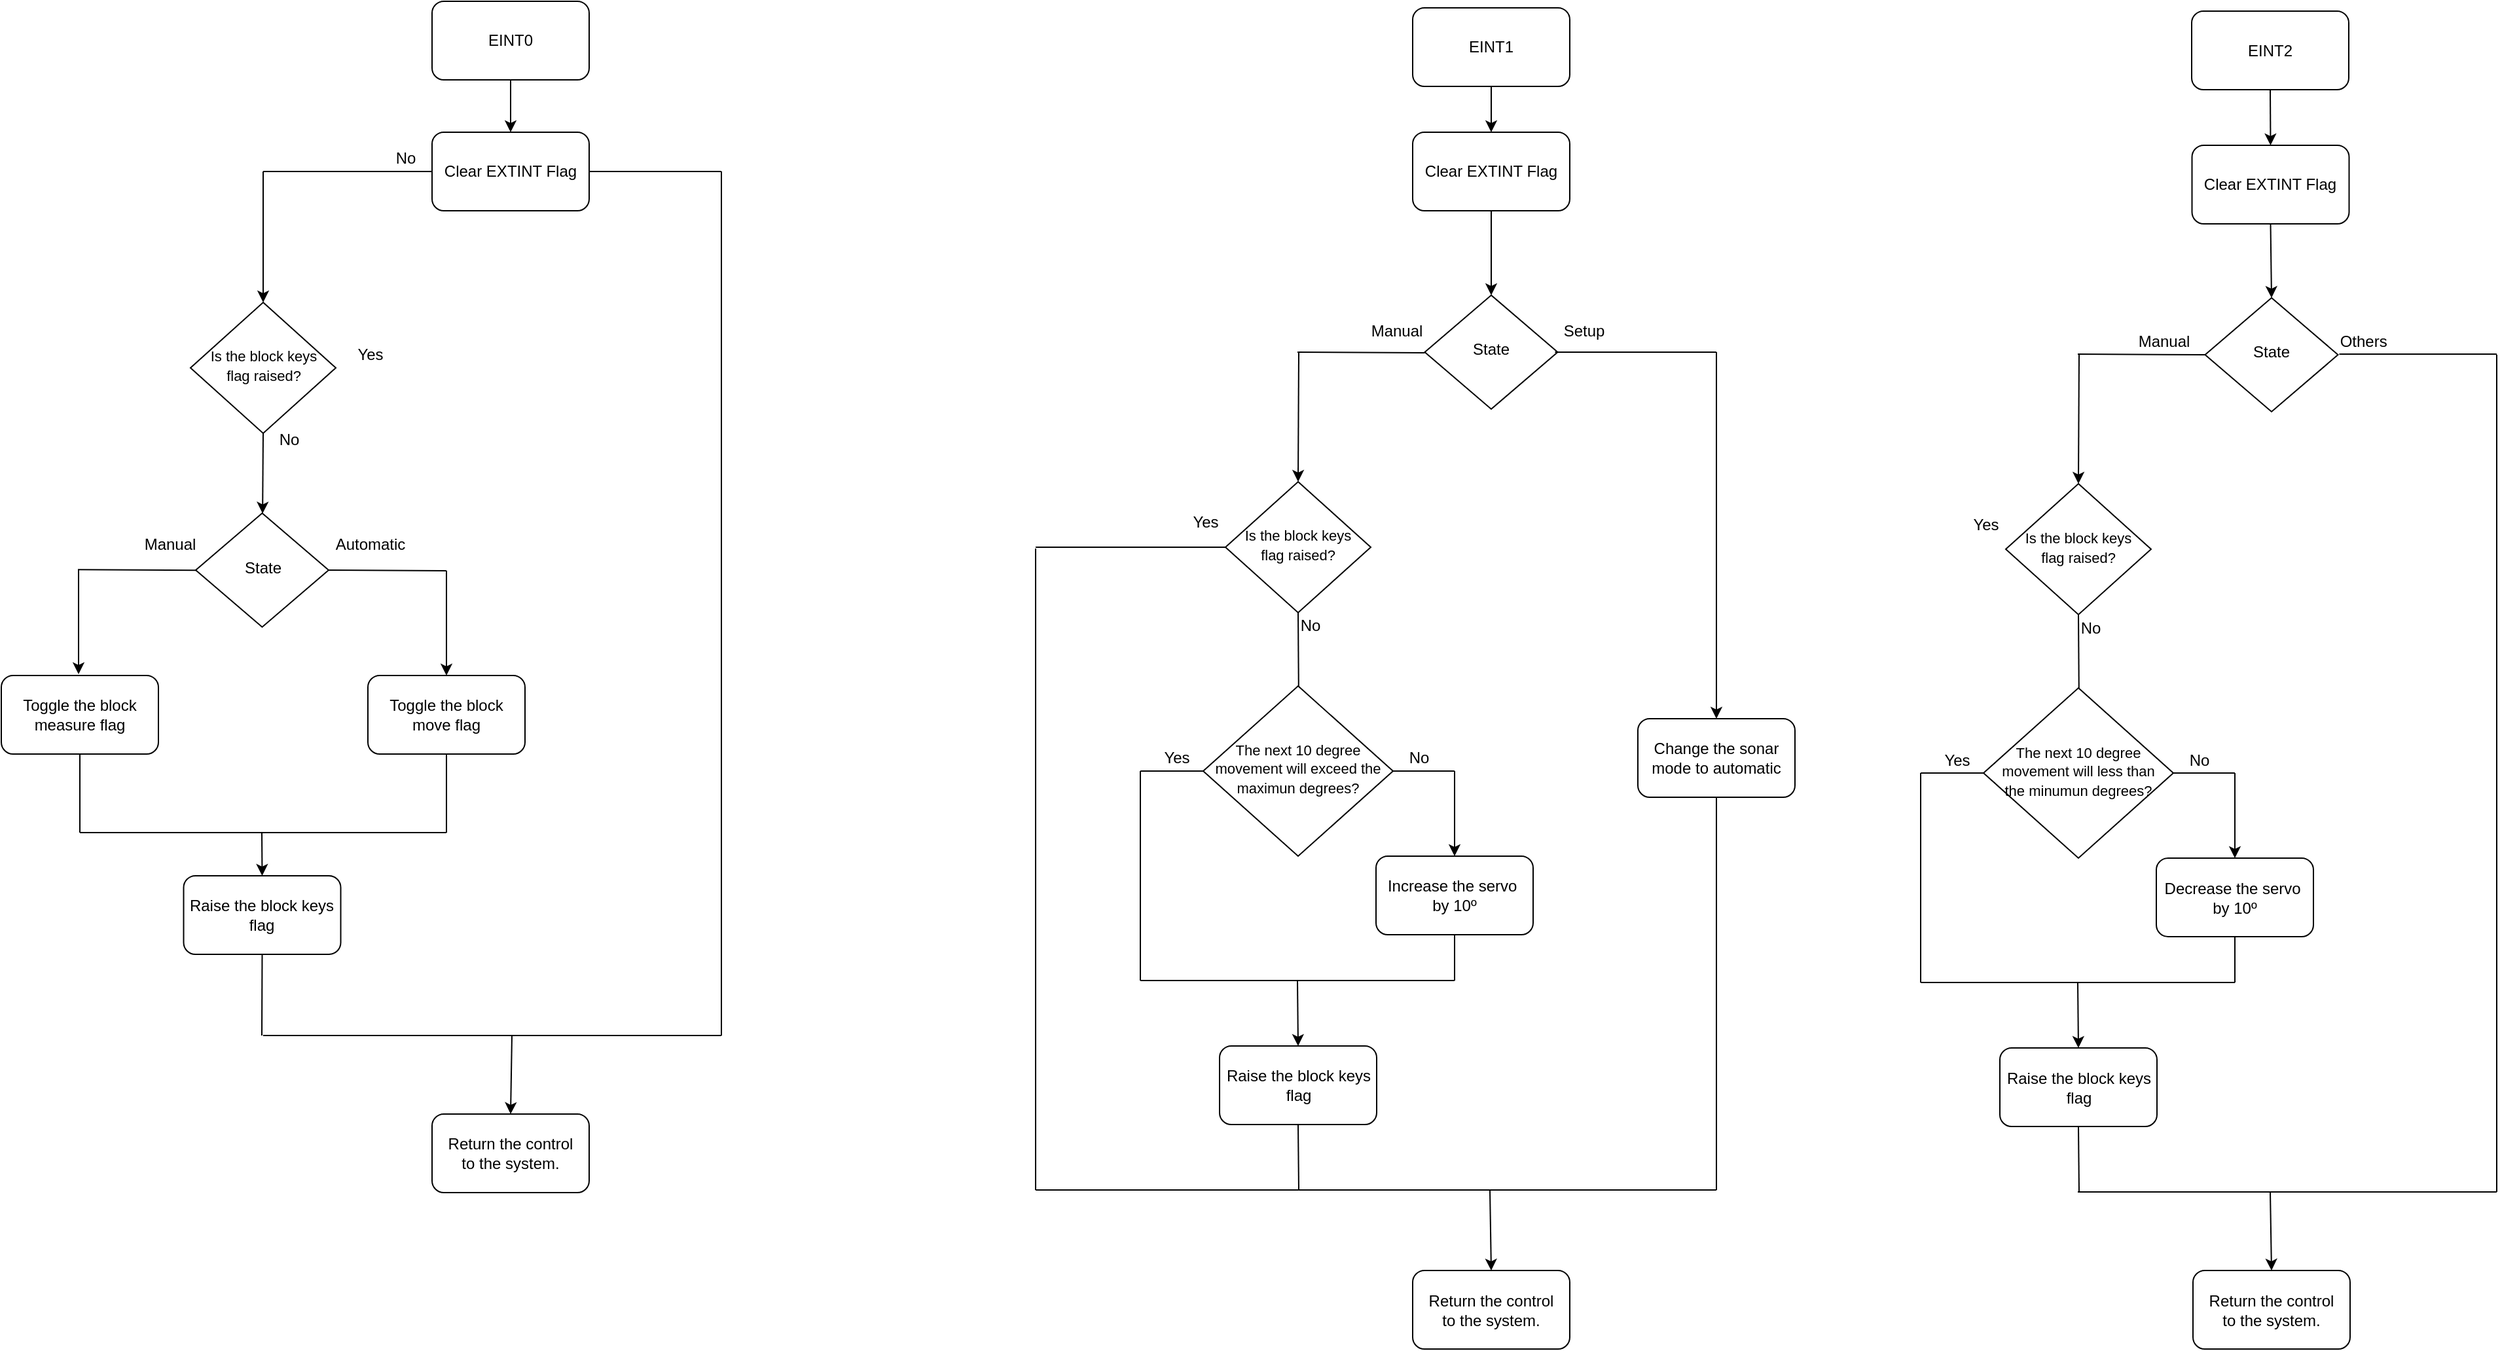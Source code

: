 <mxfile version="14.2.4" type="device"><diagram id="C5RBs43oDa-KdzZeNtuy" name="Page-1"><mxGraphModel dx="2031" dy="1034" grid="1" gridSize="10" guides="1" tooltips="1" connect="1" arrows="1" fold="1" page="1" pageScale="1" pageWidth="827" pageHeight="1169" math="0" shadow="0"><root><mxCell id="WIyWlLk6GJQsqaUBKTNV-0"/><mxCell id="WIyWlLk6GJQsqaUBKTNV-1" parent="WIyWlLk6GJQsqaUBKTNV-0"/><mxCell id="9ynpRzFJxYiB0ZlHYulm-0" value="EINT0" style="rounded=1;whiteSpace=wrap;html=1;" vertex="1" parent="WIyWlLk6GJQsqaUBKTNV-1"><mxGeometry x="459" y="50" width="120" height="60" as="geometry"/></mxCell><mxCell id="9ynpRzFJxYiB0ZlHYulm-1" value="Clear EXTINT Flag" style="rounded=1;whiteSpace=wrap;html=1;" vertex="1" parent="WIyWlLk6GJQsqaUBKTNV-1"><mxGeometry x="459" y="150" width="120" height="60" as="geometry"/></mxCell><mxCell id="9ynpRzFJxYiB0ZlHYulm-2" value="" style="endArrow=classic;html=1;exitX=0.5;exitY=1;exitDx=0;exitDy=0;entryX=0.5;entryY=0;entryDx=0;entryDy=0;" edge="1" parent="WIyWlLk6GJQsqaUBKTNV-1" source="9ynpRzFJxYiB0ZlHYulm-0" target="9ynpRzFJxYiB0ZlHYulm-1"><mxGeometry width="50" height="50" relative="1" as="geometry"><mxPoint x="503" y="-155" as="sourcePoint"/><mxPoint x="519" y="-114" as="targetPoint"/></mxGeometry></mxCell><mxCell id="9ynpRzFJxYiB0ZlHYulm-3" value="&lt;span style=&quot;font-size: 11px&quot;&gt;Is the block keys flag raised?&lt;/span&gt;" style="rhombus;whiteSpace=wrap;html=1;shadow=0;fontFamily=Helvetica;fontSize=12;align=center;strokeWidth=1;spacing=6;spacingTop=-4;" vertex="1" parent="WIyWlLk6GJQsqaUBKTNV-1"><mxGeometry x="274.5" y="280" width="111" height="100" as="geometry"/></mxCell><mxCell id="9ynpRzFJxYiB0ZlHYulm-4" value="" style="endArrow=classic;html=1;exitX=0.5;exitY=1;exitDx=0;exitDy=0;" edge="1" parent="WIyWlLk6GJQsqaUBKTNV-1" source="9ynpRzFJxYiB0ZlHYulm-3" target="9ynpRzFJxYiB0ZlHYulm-5"><mxGeometry width="50" height="50" relative="1" as="geometry"><mxPoint x="333" y="240" as="sourcePoint"/><mxPoint x="330" y="293" as="targetPoint"/></mxGeometry></mxCell><mxCell id="9ynpRzFJxYiB0ZlHYulm-5" value="State" style="rhombus;whiteSpace=wrap;html=1;shadow=0;fontFamily=Helvetica;fontSize=12;align=center;strokeWidth=1;spacing=6;spacingTop=-4;" vertex="1" parent="WIyWlLk6GJQsqaUBKTNV-1"><mxGeometry x="278.5" y="441" width="101.5" height="87" as="geometry"/></mxCell><mxCell id="9ynpRzFJxYiB0ZlHYulm-6" value="Automatic" style="text;html=1;strokeColor=none;fillColor=none;align=center;verticalAlign=middle;whiteSpace=wrap;rounded=0;" vertex="1" parent="WIyWlLk6GJQsqaUBKTNV-1"><mxGeometry x="391.5" y="455" width="40" height="20" as="geometry"/></mxCell><mxCell id="9ynpRzFJxYiB0ZlHYulm-7" value="" style="endArrow=classic;html=1;entryX=0.5;entryY=0;entryDx=0;entryDy=0;" edge="1" parent="WIyWlLk6GJQsqaUBKTNV-1" target="9ynpRzFJxYiB0ZlHYulm-3"><mxGeometry width="50" height="50" relative="1" as="geometry"><mxPoint x="330" y="210" as="sourcePoint"/><mxPoint x="610" y="10" as="targetPoint"/></mxGeometry></mxCell><mxCell id="9ynpRzFJxYiB0ZlHYulm-8" value="No" style="text;html=1;strokeColor=none;fillColor=none;align=center;verticalAlign=middle;whiteSpace=wrap;rounded=0;" vertex="1" parent="WIyWlLk6GJQsqaUBKTNV-1"><mxGeometry x="330" y="375" width="40" height="20" as="geometry"/></mxCell><mxCell id="9ynpRzFJxYiB0ZlHYulm-9" value="No" style="text;html=1;strokeColor=none;fillColor=none;align=center;verticalAlign=middle;whiteSpace=wrap;rounded=0;" vertex="1" parent="WIyWlLk6GJQsqaUBKTNV-1"><mxGeometry x="419" y="160" width="40" height="20" as="geometry"/></mxCell><mxCell id="9ynpRzFJxYiB0ZlHYulm-11" value="Return the control&lt;br&gt;to the system." style="rounded=1;whiteSpace=wrap;html=1;" vertex="1" parent="WIyWlLk6GJQsqaUBKTNV-1"><mxGeometry x="459" y="900" width="120" height="60" as="geometry"/></mxCell><mxCell id="9ynpRzFJxYiB0ZlHYulm-14" value="Manual" style="text;html=1;strokeColor=none;fillColor=none;align=center;verticalAlign=middle;whiteSpace=wrap;rounded=0;" vertex="1" parent="WIyWlLk6GJQsqaUBKTNV-1"><mxGeometry x="238.5" y="455" width="40" height="20" as="geometry"/></mxCell><mxCell id="9ynpRzFJxYiB0ZlHYulm-15" value="Yes" style="text;html=1;strokeColor=none;fillColor=none;align=center;verticalAlign=middle;whiteSpace=wrap;rounded=0;" vertex="1" parent="WIyWlLk6GJQsqaUBKTNV-1"><mxGeometry x="391.5" y="310" width="40" height="20" as="geometry"/></mxCell><mxCell id="9ynpRzFJxYiB0ZlHYulm-19" value="" style="endArrow=none;html=1;exitX=1;exitY=0.5;exitDx=0;exitDy=0;" edge="1" parent="WIyWlLk6GJQsqaUBKTNV-1" source="9ynpRzFJxYiB0ZlHYulm-5"><mxGeometry width="50" height="50" relative="1" as="geometry"><mxPoint x="480" y="605" as="sourcePoint"/><mxPoint x="470" y="485" as="targetPoint"/></mxGeometry></mxCell><mxCell id="9ynpRzFJxYiB0ZlHYulm-20" value="" style="endArrow=classic;html=1;" edge="1" parent="WIyWlLk6GJQsqaUBKTNV-1"><mxGeometry width="50" height="50" relative="1" as="geometry"><mxPoint x="470" y="485" as="sourcePoint"/><mxPoint x="470" y="565" as="targetPoint"/></mxGeometry></mxCell><mxCell id="9ynpRzFJxYiB0ZlHYulm-22" value="Toggle the block move flag" style="rounded=1;whiteSpace=wrap;html=1;" vertex="1" parent="WIyWlLk6GJQsqaUBKTNV-1"><mxGeometry x="410" y="565" width="120" height="60" as="geometry"/></mxCell><mxCell id="9ynpRzFJxYiB0ZlHYulm-24" value="" style="endArrow=none;html=1;exitX=1;exitY=0.5;exitDx=0;exitDy=0;" edge="1" parent="WIyWlLk6GJQsqaUBKTNV-1"><mxGeometry width="50" height="50" relative="1" as="geometry"><mxPoint x="188.5" y="484.08" as="sourcePoint"/><mxPoint x="278.5" y="484.58" as="targetPoint"/></mxGeometry></mxCell><mxCell id="9ynpRzFJxYiB0ZlHYulm-25" value="" style="endArrow=classic;html=1;" edge="1" parent="WIyWlLk6GJQsqaUBKTNV-1"><mxGeometry width="50" height="50" relative="1" as="geometry"><mxPoint x="189" y="484" as="sourcePoint"/><mxPoint x="189" y="564" as="targetPoint"/></mxGeometry></mxCell><mxCell id="9ynpRzFJxYiB0ZlHYulm-26" value="Toggle the block measure flag" style="rounded=1;whiteSpace=wrap;html=1;" vertex="1" parent="WIyWlLk6GJQsqaUBKTNV-1"><mxGeometry x="130" y="565" width="120" height="60" as="geometry"/></mxCell><mxCell id="9ynpRzFJxYiB0ZlHYulm-28" value="Raise the block keys flag" style="rounded=1;whiteSpace=wrap;html=1;" vertex="1" parent="WIyWlLk6GJQsqaUBKTNV-1"><mxGeometry x="269.25" y="718" width="120" height="60" as="geometry"/></mxCell><mxCell id="9ynpRzFJxYiB0ZlHYulm-29" value="" style="endArrow=none;html=1;entryX=0.5;entryY=1;entryDx=0;entryDy=0;" edge="1" parent="WIyWlLk6GJQsqaUBKTNV-1" target="9ynpRzFJxYiB0ZlHYulm-26"><mxGeometry width="50" height="50" relative="1" as="geometry"><mxPoint x="190" y="685" as="sourcePoint"/><mxPoint x="170" y="675" as="targetPoint"/></mxGeometry></mxCell><mxCell id="9ynpRzFJxYiB0ZlHYulm-30" value="" style="endArrow=none;html=1;entryX=0.5;entryY=1;entryDx=0;entryDy=0;" edge="1" parent="WIyWlLk6GJQsqaUBKTNV-1" target="9ynpRzFJxYiB0ZlHYulm-22"><mxGeometry width="50" height="50" relative="1" as="geometry"><mxPoint x="470" y="685" as="sourcePoint"/><mxPoint x="490" y="665" as="targetPoint"/></mxGeometry></mxCell><mxCell id="9ynpRzFJxYiB0ZlHYulm-31" value="" style="endArrow=none;html=1;" edge="1" parent="WIyWlLk6GJQsqaUBKTNV-1"><mxGeometry width="50" height="50" relative="1" as="geometry"><mxPoint x="190" y="685" as="sourcePoint"/><mxPoint x="470" y="685" as="targetPoint"/></mxGeometry></mxCell><mxCell id="9ynpRzFJxYiB0ZlHYulm-32" value="" style="endArrow=classic;html=1;entryX=0.5;entryY=0;entryDx=0;entryDy=0;" edge="1" parent="WIyWlLk6GJQsqaUBKTNV-1" target="9ynpRzFJxYiB0ZlHYulm-28"><mxGeometry width="50" height="50" relative="1" as="geometry"><mxPoint x="329" y="685" as="sourcePoint"/><mxPoint x="600" y="695" as="targetPoint"/></mxGeometry></mxCell><mxCell id="9ynpRzFJxYiB0ZlHYulm-33" value="" style="endArrow=none;html=1;entryX=0;entryY=0.5;entryDx=0;entryDy=0;" edge="1" parent="WIyWlLk6GJQsqaUBKTNV-1" target="9ynpRzFJxYiB0ZlHYulm-1"><mxGeometry width="50" height="50" relative="1" as="geometry"><mxPoint x="330" y="180" as="sourcePoint"/><mxPoint x="290" y="150" as="targetPoint"/></mxGeometry></mxCell><mxCell id="9ynpRzFJxYiB0ZlHYulm-34" value="" style="endArrow=none;html=1;" edge="1" parent="WIyWlLk6GJQsqaUBKTNV-1"><mxGeometry width="50" height="50" relative="1" as="geometry"><mxPoint x="330" y="210" as="sourcePoint"/><mxPoint x="330" y="180" as="targetPoint"/></mxGeometry></mxCell><mxCell id="9ynpRzFJxYiB0ZlHYulm-35" value="" style="endArrow=none;html=1;entryX=0.5;entryY=1;entryDx=0;entryDy=0;" edge="1" parent="WIyWlLk6GJQsqaUBKTNV-1" target="9ynpRzFJxYiB0ZlHYulm-28"><mxGeometry width="50" height="50" relative="1" as="geometry"><mxPoint x="329" y="840" as="sourcePoint"/><mxPoint x="420" y="820" as="targetPoint"/></mxGeometry></mxCell><mxCell id="9ynpRzFJxYiB0ZlHYulm-36" value="" style="endArrow=none;html=1;exitX=1;exitY=0.5;exitDx=0;exitDy=0;" edge="1" parent="WIyWlLk6GJQsqaUBKTNV-1" source="9ynpRzFJxYiB0ZlHYulm-1"><mxGeometry width="50" height="50" relative="1" as="geometry"><mxPoint x="620" y="280" as="sourcePoint"/><mxPoint x="680" y="180" as="targetPoint"/></mxGeometry></mxCell><mxCell id="9ynpRzFJxYiB0ZlHYulm-37" value="" style="endArrow=none;html=1;" edge="1" parent="WIyWlLk6GJQsqaUBKTNV-1"><mxGeometry width="50" height="50" relative="1" as="geometry"><mxPoint x="680" y="840" as="sourcePoint"/><mxPoint x="680" y="180" as="targetPoint"/></mxGeometry></mxCell><mxCell id="9ynpRzFJxYiB0ZlHYulm-38" value="" style="endArrow=none;html=1;" edge="1" parent="WIyWlLk6GJQsqaUBKTNV-1"><mxGeometry width="50" height="50" relative="1" as="geometry"><mxPoint x="330" y="840" as="sourcePoint"/><mxPoint x="680" y="840" as="targetPoint"/></mxGeometry></mxCell><mxCell id="9ynpRzFJxYiB0ZlHYulm-39" value="" style="endArrow=classic;html=1;entryX=0.5;entryY=0;entryDx=0;entryDy=0;" edge="1" parent="WIyWlLk6GJQsqaUBKTNV-1" target="9ynpRzFJxYiB0ZlHYulm-11"><mxGeometry width="50" height="50" relative="1" as="geometry"><mxPoint x="520" y="840" as="sourcePoint"/><mxPoint x="420" y="860" as="targetPoint"/></mxGeometry></mxCell><mxCell id="9ynpRzFJxYiB0ZlHYulm-40" value="EINT1" style="rounded=1;whiteSpace=wrap;html=1;" vertex="1" parent="WIyWlLk6GJQsqaUBKTNV-1"><mxGeometry x="1208" y="55" width="120" height="60" as="geometry"/></mxCell><mxCell id="9ynpRzFJxYiB0ZlHYulm-43" value="&lt;span style=&quot;font-size: 11px&quot;&gt;Is the block keys flag raised?&lt;/span&gt;" style="rhombus;whiteSpace=wrap;html=1;shadow=0;fontFamily=Helvetica;fontSize=12;align=center;strokeWidth=1;spacing=6;spacingTop=-4;" vertex="1" parent="WIyWlLk6GJQsqaUBKTNV-1"><mxGeometry x="1065" y="417" width="111" height="100" as="geometry"/></mxCell><mxCell id="9ynpRzFJxYiB0ZlHYulm-44" value="" style="endArrow=classic;html=1;exitX=0.5;exitY=1;exitDx=0;exitDy=0;" edge="1" parent="WIyWlLk6GJQsqaUBKTNV-1" source="9ynpRzFJxYiB0ZlHYulm-43"><mxGeometry width="50" height="50" relative="1" as="geometry"><mxPoint x="1080" y="358" as="sourcePoint"/><mxPoint x="1121" y="588" as="targetPoint"/></mxGeometry></mxCell><mxCell id="9ynpRzFJxYiB0ZlHYulm-46" value="Setup" style="text;html=1;strokeColor=none;fillColor=none;align=center;verticalAlign=middle;whiteSpace=wrap;rounded=0;" vertex="1" parent="WIyWlLk6GJQsqaUBKTNV-1"><mxGeometry x="1318.75" y="292" width="40" height="20" as="geometry"/></mxCell><mxCell id="9ynpRzFJxYiB0ZlHYulm-47" value="" style="endArrow=classic;html=1;entryX=0.5;entryY=0;entryDx=0;entryDy=0;" edge="1" parent="WIyWlLk6GJQsqaUBKTNV-1" target="9ynpRzFJxYiB0ZlHYulm-43"><mxGeometry width="50" height="50" relative="1" as="geometry"><mxPoint x="1121" y="318" as="sourcePoint"/><mxPoint x="1400.5" y="145" as="targetPoint"/></mxGeometry></mxCell><mxCell id="9ynpRzFJxYiB0ZlHYulm-48" value="No" style="text;html=1;strokeColor=none;fillColor=none;align=center;verticalAlign=middle;whiteSpace=wrap;rounded=0;" vertex="1" parent="WIyWlLk6GJQsqaUBKTNV-1"><mxGeometry x="1110" y="517" width="40" height="20" as="geometry"/></mxCell><mxCell id="9ynpRzFJxYiB0ZlHYulm-50" value="Return the control&lt;br&gt;to the system." style="rounded=1;whiteSpace=wrap;html=1;" vertex="1" parent="WIyWlLk6GJQsqaUBKTNV-1"><mxGeometry x="1208" y="1019.5" width="120" height="60" as="geometry"/></mxCell><mxCell id="9ynpRzFJxYiB0ZlHYulm-51" value="Manual" style="text;html=1;strokeColor=none;fillColor=none;align=center;verticalAlign=middle;whiteSpace=wrap;rounded=0;" vertex="1" parent="WIyWlLk6GJQsqaUBKTNV-1"><mxGeometry x="1176" y="292" width="40" height="20" as="geometry"/></mxCell><mxCell id="9ynpRzFJxYiB0ZlHYulm-52" value="Yes" style="text;html=1;strokeColor=none;fillColor=none;align=center;verticalAlign=middle;whiteSpace=wrap;rounded=0;" vertex="1" parent="WIyWlLk6GJQsqaUBKTNV-1"><mxGeometry x="1030" y="438" width="40" height="20" as="geometry"/></mxCell><mxCell id="9ynpRzFJxYiB0ZlHYulm-59" value="Raise the block keys flag" style="rounded=1;whiteSpace=wrap;html=1;" vertex="1" parent="WIyWlLk6GJQsqaUBKTNV-1"><mxGeometry x="1060.5" y="848" width="120" height="60" as="geometry"/></mxCell><mxCell id="9ynpRzFJxYiB0ZlHYulm-66" value="" style="endArrow=none;html=1;entryX=0.5;entryY=1;entryDx=0;entryDy=0;" edge="1" parent="WIyWlLk6GJQsqaUBKTNV-1" target="9ynpRzFJxYiB0ZlHYulm-59"><mxGeometry width="50" height="50" relative="1" as="geometry"><mxPoint x="1121" y="958" as="sourcePoint"/><mxPoint x="1167" y="938" as="targetPoint"/></mxGeometry></mxCell><mxCell id="9ynpRzFJxYiB0ZlHYulm-69" value="" style="endArrow=none;html=1;" edge="1" parent="WIyWlLk6GJQsqaUBKTNV-1"><mxGeometry width="50" height="50" relative="1" as="geometry"><mxPoint x="1120" y="958" as="sourcePoint"/><mxPoint x="1440" y="958" as="targetPoint"/></mxGeometry></mxCell><mxCell id="9ynpRzFJxYiB0ZlHYulm-70" value="" style="endArrow=classic;html=1;entryX=0.5;entryY=0;entryDx=0;entryDy=0;" edge="1" parent="WIyWlLk6GJQsqaUBKTNV-1" target="9ynpRzFJxYiB0ZlHYulm-50"><mxGeometry width="50" height="50" relative="1" as="geometry"><mxPoint x="1267" y="958" as="sourcePoint"/><mxPoint x="1167" y="978" as="targetPoint"/></mxGeometry></mxCell><mxCell id="9ynpRzFJxYiB0ZlHYulm-71" value="State" style="rhombus;whiteSpace=wrap;html=1;shadow=0;fontFamily=Helvetica;fontSize=12;align=center;strokeWidth=1;spacing=6;spacingTop=-4;" vertex="1" parent="WIyWlLk6GJQsqaUBKTNV-1"><mxGeometry x="1217.25" y="274.5" width="101.5" height="87" as="geometry"/></mxCell><mxCell id="9ynpRzFJxYiB0ZlHYulm-73" value="" style="endArrow=none;html=1;entryX=0;entryY=0.5;entryDx=0;entryDy=0;" edge="1" parent="WIyWlLk6GJQsqaUBKTNV-1"><mxGeometry width="50" height="50" relative="1" as="geometry"><mxPoint x="1120" y="318" as="sourcePoint"/><mxPoint x="1217.25" y="318.5" as="targetPoint"/></mxGeometry></mxCell><mxCell id="9ynpRzFJxYiB0ZlHYulm-75" value="" style="endArrow=none;html=1;entryX=0;entryY=0.5;entryDx=0;entryDy=0;" edge="1" parent="WIyWlLk6GJQsqaUBKTNV-1" target="9ynpRzFJxYiB0ZlHYulm-43"><mxGeometry width="50" height="50" relative="1" as="geometry"><mxPoint x="920" y="467" as="sourcePoint"/><mxPoint x="970" y="528" as="targetPoint"/></mxGeometry></mxCell><mxCell id="9ynpRzFJxYiB0ZlHYulm-78" value="&lt;span style=&quot;font-size: 11px&quot;&gt;The next 10 degree movement will exceed the maximun degrees?&lt;/span&gt;" style="rhombus;whiteSpace=wrap;html=1;shadow=0;fontFamily=Helvetica;fontSize=12;align=center;strokeWidth=1;spacing=6;spacingTop=-4;" vertex="1" parent="WIyWlLk6GJQsqaUBKTNV-1"><mxGeometry x="1048" y="573" width="145" height="130" as="geometry"/></mxCell><mxCell id="9ynpRzFJxYiB0ZlHYulm-80" value="" style="endArrow=none;html=1;entryX=0;entryY=0.5;entryDx=0;entryDy=0;" edge="1" parent="WIyWlLk6GJQsqaUBKTNV-1" target="9ynpRzFJxYiB0ZlHYulm-78"><mxGeometry width="50" height="50" relative="1" as="geometry"><mxPoint x="1000" y="638" as="sourcePoint"/><mxPoint x="1000" y="628" as="targetPoint"/></mxGeometry></mxCell><mxCell id="9ynpRzFJxYiB0ZlHYulm-82" value="" style="endArrow=none;html=1;" edge="1" parent="WIyWlLk6GJQsqaUBKTNV-1"><mxGeometry width="50" height="50" relative="1" as="geometry"><mxPoint x="1000" y="798" as="sourcePoint"/><mxPoint x="1000" y="638" as="targetPoint"/></mxGeometry></mxCell><mxCell id="9ynpRzFJxYiB0ZlHYulm-83" value="" style="endArrow=none;html=1;exitX=1;exitY=0.5;exitDx=0;exitDy=0;" edge="1" parent="WIyWlLk6GJQsqaUBKTNV-1" source="9ynpRzFJxYiB0ZlHYulm-78"><mxGeometry width="50" height="50" relative="1" as="geometry"><mxPoint x="1200" y="718" as="sourcePoint"/><mxPoint x="1240" y="638" as="targetPoint"/></mxGeometry></mxCell><mxCell id="9ynpRzFJxYiB0ZlHYulm-85" value="Increase the servo&amp;nbsp; by 10º" style="rounded=1;whiteSpace=wrap;html=1;" vertex="1" parent="WIyWlLk6GJQsqaUBKTNV-1"><mxGeometry x="1180" y="703" width="120" height="60" as="geometry"/></mxCell><mxCell id="9ynpRzFJxYiB0ZlHYulm-86" value="" style="endArrow=classic;html=1;entryX=0.5;entryY=0;entryDx=0;entryDy=0;" edge="1" parent="WIyWlLk6GJQsqaUBKTNV-1" target="9ynpRzFJxYiB0ZlHYulm-85"><mxGeometry width="50" height="50" relative="1" as="geometry"><mxPoint x="1240" y="638" as="sourcePoint"/><mxPoint x="1390" y="638" as="targetPoint"/></mxGeometry></mxCell><mxCell id="9ynpRzFJxYiB0ZlHYulm-87" value="" style="endArrow=none;html=1;" edge="1" parent="WIyWlLk6GJQsqaUBKTNV-1"><mxGeometry width="50" height="50" relative="1" as="geometry"><mxPoint x="1000" y="798" as="sourcePoint"/><mxPoint x="1240" y="798" as="targetPoint"/></mxGeometry></mxCell><mxCell id="9ynpRzFJxYiB0ZlHYulm-89" value="" style="endArrow=none;html=1;entryX=0.5;entryY=1;entryDx=0;entryDy=0;" edge="1" parent="WIyWlLk6GJQsqaUBKTNV-1" target="9ynpRzFJxYiB0ZlHYulm-85"><mxGeometry width="50" height="50" relative="1" as="geometry"><mxPoint x="1240" y="798" as="sourcePoint"/><mxPoint x="1300" y="808" as="targetPoint"/></mxGeometry></mxCell><mxCell id="9ynpRzFJxYiB0ZlHYulm-90" value="" style="endArrow=classic;html=1;entryX=0.5;entryY=0;entryDx=0;entryDy=0;" edge="1" parent="WIyWlLk6GJQsqaUBKTNV-1" target="9ynpRzFJxYiB0ZlHYulm-59"><mxGeometry width="50" height="50" relative="1" as="geometry"><mxPoint x="1120" y="798" as="sourcePoint"/><mxPoint x="1310" y="798" as="targetPoint"/></mxGeometry></mxCell><mxCell id="9ynpRzFJxYiB0ZlHYulm-91" value="" style="endArrow=none;html=1;" edge="1" parent="WIyWlLk6GJQsqaUBKTNV-1"><mxGeometry width="50" height="50" relative="1" as="geometry"><mxPoint x="920" y="958" as="sourcePoint"/><mxPoint x="920" y="468" as="targetPoint"/></mxGeometry></mxCell><mxCell id="9ynpRzFJxYiB0ZlHYulm-92" value="" style="endArrow=none;html=1;" edge="1" parent="WIyWlLk6GJQsqaUBKTNV-1"><mxGeometry width="50" height="50" relative="1" as="geometry"><mxPoint x="920" y="958" as="sourcePoint"/><mxPoint x="1120" y="958" as="targetPoint"/></mxGeometry></mxCell><mxCell id="9ynpRzFJxYiB0ZlHYulm-93" value="No" style="text;html=1;strokeColor=none;fillColor=none;align=center;verticalAlign=middle;whiteSpace=wrap;rounded=0;" vertex="1" parent="WIyWlLk6GJQsqaUBKTNV-1"><mxGeometry x="1193" y="618" width="40" height="20" as="geometry"/></mxCell><mxCell id="9ynpRzFJxYiB0ZlHYulm-94" value="Yes" style="text;html=1;strokeColor=none;fillColor=none;align=center;verticalAlign=middle;whiteSpace=wrap;rounded=0;" vertex="1" parent="WIyWlLk6GJQsqaUBKTNV-1"><mxGeometry x="1008" y="618" width="40" height="20" as="geometry"/></mxCell><mxCell id="9ynpRzFJxYiB0ZlHYulm-95" value="" style="endArrow=none;html=1;exitX=0;exitY=1;exitDx=0;exitDy=0;" edge="1" parent="WIyWlLk6GJQsqaUBKTNV-1"><mxGeometry width="50" height="50" relative="1" as="geometry"><mxPoint x="1316.75" y="318" as="sourcePoint"/><mxPoint x="1440" y="318" as="targetPoint"/></mxGeometry></mxCell><mxCell id="9ynpRzFJxYiB0ZlHYulm-96" value="Change the sonar mode to automatic" style="rounded=1;whiteSpace=wrap;html=1;" vertex="1" parent="WIyWlLk6GJQsqaUBKTNV-1"><mxGeometry x="1380" y="598" width="120" height="60" as="geometry"/></mxCell><mxCell id="9ynpRzFJxYiB0ZlHYulm-97" value="" style="endArrow=classic;html=1;entryX=0.5;entryY=0;entryDx=0;entryDy=0;" edge="1" parent="WIyWlLk6GJQsqaUBKTNV-1"><mxGeometry width="50" height="50" relative="1" as="geometry"><mxPoint x="1440" y="318" as="sourcePoint"/><mxPoint x="1440.0" y="598" as="targetPoint"/></mxGeometry></mxCell><mxCell id="9ynpRzFJxYiB0ZlHYulm-98" value="" style="endArrow=none;html=1;entryX=0.5;entryY=1;entryDx=0;entryDy=0;" edge="1" parent="WIyWlLk6GJQsqaUBKTNV-1"><mxGeometry width="50" height="50" relative="1" as="geometry"><mxPoint x="1440" y="958" as="sourcePoint"/><mxPoint x="1440.0" y="658" as="targetPoint"/></mxGeometry></mxCell><mxCell id="9ynpRzFJxYiB0ZlHYulm-99" value="EINT2" style="rounded=1;whiteSpace=wrap;html=1;" vertex="1" parent="WIyWlLk6GJQsqaUBKTNV-1"><mxGeometry x="1803" y="57.5" width="120" height="60" as="geometry"/></mxCell><mxCell id="9ynpRzFJxYiB0ZlHYulm-100" value="" style="endArrow=classic;html=1;exitX=0.5;exitY=1;exitDx=0;exitDy=0;entryX=0.5;entryY=0;entryDx=0;entryDy=0;" edge="1" parent="WIyWlLk6GJQsqaUBKTNV-1" source="9ynpRzFJxYiB0ZlHYulm-134" target="9ynpRzFJxYiB0ZlHYulm-113"><mxGeometry width="50" height="50" relative="1" as="geometry"><mxPoint x="1864" y="234.5" as="sourcePoint"/><mxPoint x="1898" y="274.5" as="targetPoint"/></mxGeometry></mxCell><mxCell id="9ynpRzFJxYiB0ZlHYulm-101" value="&lt;span style=&quot;font-size: 11px&quot;&gt;Is the block keys flag raised?&lt;/span&gt;" style="rhombus;whiteSpace=wrap;html=1;shadow=0;fontFamily=Helvetica;fontSize=12;align=center;strokeWidth=1;spacing=6;spacingTop=-4;" vertex="1" parent="WIyWlLk6GJQsqaUBKTNV-1"><mxGeometry x="1661" y="418.5" width="111" height="100" as="geometry"/></mxCell><mxCell id="9ynpRzFJxYiB0ZlHYulm-102" value="" style="endArrow=classic;html=1;exitX=0.5;exitY=1;exitDx=0;exitDy=0;" edge="1" parent="WIyWlLk6GJQsqaUBKTNV-1" source="9ynpRzFJxYiB0ZlHYulm-101"><mxGeometry width="50" height="50" relative="1" as="geometry"><mxPoint x="1676" y="359.5" as="sourcePoint"/><mxPoint x="1717" y="589.5" as="targetPoint"/></mxGeometry></mxCell><mxCell id="9ynpRzFJxYiB0ZlHYulm-103" value="Others&amp;nbsp;" style="text;html=1;strokeColor=none;fillColor=none;align=center;verticalAlign=middle;whiteSpace=wrap;rounded=0;" vertex="1" parent="WIyWlLk6GJQsqaUBKTNV-1"><mxGeometry x="1915.75" y="299.5" width="40" height="20" as="geometry"/></mxCell><mxCell id="9ynpRzFJxYiB0ZlHYulm-104" value="" style="endArrow=classic;html=1;entryX=0.5;entryY=0;entryDx=0;entryDy=0;" edge="1" parent="WIyWlLk6GJQsqaUBKTNV-1" target="9ynpRzFJxYiB0ZlHYulm-101"><mxGeometry width="50" height="50" relative="1" as="geometry"><mxPoint x="1717" y="319.5" as="sourcePoint"/><mxPoint x="1996.5" y="146.5" as="targetPoint"/></mxGeometry></mxCell><mxCell id="9ynpRzFJxYiB0ZlHYulm-105" value="No" style="text;html=1;strokeColor=none;fillColor=none;align=center;verticalAlign=middle;whiteSpace=wrap;rounded=0;" vertex="1" parent="WIyWlLk6GJQsqaUBKTNV-1"><mxGeometry x="1706" y="518.5" width="40" height="20" as="geometry"/></mxCell><mxCell id="9ynpRzFJxYiB0ZlHYulm-106" value="Return the control&lt;br&gt;to the system." style="rounded=1;whiteSpace=wrap;html=1;" vertex="1" parent="WIyWlLk6GJQsqaUBKTNV-1"><mxGeometry x="1804" y="1019.5" width="120" height="60" as="geometry"/></mxCell><mxCell id="9ynpRzFJxYiB0ZlHYulm-107" value="Manual" style="text;html=1;strokeColor=none;fillColor=none;align=center;verticalAlign=middle;whiteSpace=wrap;rounded=0;" vertex="1" parent="WIyWlLk6GJQsqaUBKTNV-1"><mxGeometry x="1762" y="299.5" width="40" height="20" as="geometry"/></mxCell><mxCell id="9ynpRzFJxYiB0ZlHYulm-108" value="Yes" style="text;html=1;strokeColor=none;fillColor=none;align=center;verticalAlign=middle;whiteSpace=wrap;rounded=0;" vertex="1" parent="WIyWlLk6GJQsqaUBKTNV-1"><mxGeometry x="1626" y="439.5" width="40" height="20" as="geometry"/></mxCell><mxCell id="9ynpRzFJxYiB0ZlHYulm-109" value="Raise the block keys flag" style="rounded=1;whiteSpace=wrap;html=1;" vertex="1" parent="WIyWlLk6GJQsqaUBKTNV-1"><mxGeometry x="1656.5" y="849.5" width="120" height="60" as="geometry"/></mxCell><mxCell id="9ynpRzFJxYiB0ZlHYulm-110" value="" style="endArrow=none;html=1;entryX=0.5;entryY=1;entryDx=0;entryDy=0;" edge="1" parent="WIyWlLk6GJQsqaUBKTNV-1" target="9ynpRzFJxYiB0ZlHYulm-109"><mxGeometry width="50" height="50" relative="1" as="geometry"><mxPoint x="1717" y="959.5" as="sourcePoint"/><mxPoint x="1763" y="939.5" as="targetPoint"/></mxGeometry></mxCell><mxCell id="9ynpRzFJxYiB0ZlHYulm-111" value="" style="endArrow=none;html=1;" edge="1" parent="WIyWlLk6GJQsqaUBKTNV-1"><mxGeometry width="50" height="50" relative="1" as="geometry"><mxPoint x="1716" y="959.5" as="sourcePoint"/><mxPoint x="2036" y="959.5" as="targetPoint"/></mxGeometry></mxCell><mxCell id="9ynpRzFJxYiB0ZlHYulm-112" value="" style="endArrow=classic;html=1;entryX=0.5;entryY=0;entryDx=0;entryDy=0;" edge="1" parent="WIyWlLk6GJQsqaUBKTNV-1" target="9ynpRzFJxYiB0ZlHYulm-106"><mxGeometry width="50" height="50" relative="1" as="geometry"><mxPoint x="1863" y="959.5" as="sourcePoint"/><mxPoint x="1763" y="979.5" as="targetPoint"/></mxGeometry></mxCell><mxCell id="9ynpRzFJxYiB0ZlHYulm-113" value="State" style="rhombus;whiteSpace=wrap;html=1;shadow=0;fontFamily=Helvetica;fontSize=12;align=center;strokeWidth=1;spacing=6;spacingTop=-4;" vertex="1" parent="WIyWlLk6GJQsqaUBKTNV-1"><mxGeometry x="1813.25" y="276.5" width="101.5" height="87" as="geometry"/></mxCell><mxCell id="9ynpRzFJxYiB0ZlHYulm-114" value="" style="endArrow=none;html=1;entryX=0;entryY=0.5;entryDx=0;entryDy=0;" edge="1" parent="WIyWlLk6GJQsqaUBKTNV-1" target="9ynpRzFJxYiB0ZlHYulm-113"><mxGeometry width="50" height="50" relative="1" as="geometry"><mxPoint x="1716" y="319.5" as="sourcePoint"/><mxPoint x="1826" y="379.5" as="targetPoint"/></mxGeometry></mxCell><mxCell id="9ynpRzFJxYiB0ZlHYulm-116" value="&lt;span style=&quot;font-size: 11px&quot;&gt;The next 10 degree movement will less than the minumun degrees?&lt;/span&gt;" style="rhombus;whiteSpace=wrap;html=1;shadow=0;fontFamily=Helvetica;fontSize=12;align=center;strokeWidth=1;spacing=6;spacingTop=-4;" vertex="1" parent="WIyWlLk6GJQsqaUBKTNV-1"><mxGeometry x="1644" y="574.5" width="145" height="130" as="geometry"/></mxCell><mxCell id="9ynpRzFJxYiB0ZlHYulm-117" value="" style="endArrow=none;html=1;entryX=0;entryY=0.5;entryDx=0;entryDy=0;" edge="1" parent="WIyWlLk6GJQsqaUBKTNV-1" target="9ynpRzFJxYiB0ZlHYulm-116"><mxGeometry width="50" height="50" relative="1" as="geometry"><mxPoint x="1596" y="639.5" as="sourcePoint"/><mxPoint x="1596" y="629.5" as="targetPoint"/></mxGeometry></mxCell><mxCell id="9ynpRzFJxYiB0ZlHYulm-118" value="" style="endArrow=none;html=1;" edge="1" parent="WIyWlLk6GJQsqaUBKTNV-1"><mxGeometry width="50" height="50" relative="1" as="geometry"><mxPoint x="1596" y="799.5" as="sourcePoint"/><mxPoint x="1596" y="639.5" as="targetPoint"/></mxGeometry></mxCell><mxCell id="9ynpRzFJxYiB0ZlHYulm-119" value="" style="endArrow=none;html=1;exitX=1;exitY=0.5;exitDx=0;exitDy=0;" edge="1" parent="WIyWlLk6GJQsqaUBKTNV-1" source="9ynpRzFJxYiB0ZlHYulm-116"><mxGeometry width="50" height="50" relative="1" as="geometry"><mxPoint x="1796" y="719.5" as="sourcePoint"/><mxPoint x="1836" y="639.5" as="targetPoint"/></mxGeometry></mxCell><mxCell id="9ynpRzFJxYiB0ZlHYulm-120" value="Decrease the servo&amp;nbsp; by 10º" style="rounded=1;whiteSpace=wrap;html=1;" vertex="1" parent="WIyWlLk6GJQsqaUBKTNV-1"><mxGeometry x="1776" y="704.5" width="120" height="60" as="geometry"/></mxCell><mxCell id="9ynpRzFJxYiB0ZlHYulm-121" value="" style="endArrow=classic;html=1;entryX=0.5;entryY=0;entryDx=0;entryDy=0;" edge="1" parent="WIyWlLk6GJQsqaUBKTNV-1" target="9ynpRzFJxYiB0ZlHYulm-120"><mxGeometry width="50" height="50" relative="1" as="geometry"><mxPoint x="1836" y="639.5" as="sourcePoint"/><mxPoint x="1986" y="639.5" as="targetPoint"/></mxGeometry></mxCell><mxCell id="9ynpRzFJxYiB0ZlHYulm-122" value="" style="endArrow=none;html=1;" edge="1" parent="WIyWlLk6GJQsqaUBKTNV-1"><mxGeometry width="50" height="50" relative="1" as="geometry"><mxPoint x="1596" y="799.5" as="sourcePoint"/><mxPoint x="1836" y="799.5" as="targetPoint"/></mxGeometry></mxCell><mxCell id="9ynpRzFJxYiB0ZlHYulm-123" value="" style="endArrow=none;html=1;entryX=0.5;entryY=1;entryDx=0;entryDy=0;" edge="1" parent="WIyWlLk6GJQsqaUBKTNV-1" target="9ynpRzFJxYiB0ZlHYulm-120"><mxGeometry width="50" height="50" relative="1" as="geometry"><mxPoint x="1836" y="799.5" as="sourcePoint"/><mxPoint x="1896" y="809.5" as="targetPoint"/></mxGeometry></mxCell><mxCell id="9ynpRzFJxYiB0ZlHYulm-124" value="" style="endArrow=classic;html=1;entryX=0.5;entryY=0;entryDx=0;entryDy=0;" edge="1" parent="WIyWlLk6GJQsqaUBKTNV-1" target="9ynpRzFJxYiB0ZlHYulm-109"><mxGeometry width="50" height="50" relative="1" as="geometry"><mxPoint x="1716" y="799.5" as="sourcePoint"/><mxPoint x="1906" y="799.5" as="targetPoint"/></mxGeometry></mxCell><mxCell id="9ynpRzFJxYiB0ZlHYulm-127" value="No" style="text;html=1;strokeColor=none;fillColor=none;align=center;verticalAlign=middle;whiteSpace=wrap;rounded=0;" vertex="1" parent="WIyWlLk6GJQsqaUBKTNV-1"><mxGeometry x="1789" y="619.5" width="40" height="20" as="geometry"/></mxCell><mxCell id="9ynpRzFJxYiB0ZlHYulm-128" value="Yes" style="text;html=1;strokeColor=none;fillColor=none;align=center;verticalAlign=middle;whiteSpace=wrap;rounded=0;" vertex="1" parent="WIyWlLk6GJQsqaUBKTNV-1"><mxGeometry x="1604" y="619.5" width="40" height="20" as="geometry"/></mxCell><mxCell id="9ynpRzFJxYiB0ZlHYulm-129" value="" style="endArrow=none;html=1;exitX=0;exitY=1;exitDx=0;exitDy=0;" edge="1" parent="WIyWlLk6GJQsqaUBKTNV-1" source="9ynpRzFJxYiB0ZlHYulm-103"><mxGeometry width="50" height="50" relative="1" as="geometry"><mxPoint x="1933" y="329.5" as="sourcePoint"/><mxPoint x="2036" y="319.5" as="targetPoint"/></mxGeometry></mxCell><mxCell id="9ynpRzFJxYiB0ZlHYulm-132" value="" style="endArrow=none;html=1;" edge="1" parent="WIyWlLk6GJQsqaUBKTNV-1"><mxGeometry width="50" height="50" relative="1" as="geometry"><mxPoint x="2036" y="959.5" as="sourcePoint"/><mxPoint x="2036" y="320" as="targetPoint"/></mxGeometry></mxCell><mxCell id="9ynpRzFJxYiB0ZlHYulm-133" value="Clear EXTINT Flag" style="rounded=1;whiteSpace=wrap;html=1;" vertex="1" parent="WIyWlLk6GJQsqaUBKTNV-1"><mxGeometry x="1208" y="150" width="120" height="60" as="geometry"/></mxCell><mxCell id="9ynpRzFJxYiB0ZlHYulm-134" value="Clear EXTINT Flag" style="rounded=1;whiteSpace=wrap;html=1;" vertex="1" parent="WIyWlLk6GJQsqaUBKTNV-1"><mxGeometry x="1803.25" y="160" width="120" height="60" as="geometry"/></mxCell><mxCell id="9ynpRzFJxYiB0ZlHYulm-135" value="" style="endArrow=classic;html=1;exitX=0.5;exitY=1;exitDx=0;exitDy=0;entryX=0.5;entryY=0;entryDx=0;entryDy=0;" edge="1" parent="WIyWlLk6GJQsqaUBKTNV-1" source="9ynpRzFJxYiB0ZlHYulm-40" target="9ynpRzFJxYiB0ZlHYulm-133"><mxGeometry width="50" height="50" relative="1" as="geometry"><mxPoint x="1086.25" y="180" as="sourcePoint"/><mxPoint x="1217.25" y="230" as="targetPoint"/></mxGeometry></mxCell><mxCell id="9ynpRzFJxYiB0ZlHYulm-136" value="" style="endArrow=classic;html=1;exitX=0.5;exitY=1;exitDx=0;exitDy=0;entryX=0.5;entryY=0;entryDx=0;entryDy=0;" edge="1" parent="WIyWlLk6GJQsqaUBKTNV-1" source="9ynpRzFJxYiB0ZlHYulm-133" target="9ynpRzFJxYiB0ZlHYulm-71"><mxGeometry width="50" height="50" relative="1" as="geometry"><mxPoint x="1040" y="320" as="sourcePoint"/><mxPoint x="1090" y="270" as="targetPoint"/></mxGeometry></mxCell><mxCell id="9ynpRzFJxYiB0ZlHYulm-139" value="" style="endArrow=classic;html=1;exitX=0.5;exitY=1;exitDx=0;exitDy=0;entryX=0.5;entryY=0;entryDx=0;entryDy=0;" edge="1" parent="WIyWlLk6GJQsqaUBKTNV-1" source="9ynpRzFJxYiB0ZlHYulm-99" target="9ynpRzFJxYiB0ZlHYulm-134"><mxGeometry width="50" height="50" relative="1" as="geometry"><mxPoint x="1570" y="220" as="sourcePoint"/><mxPoint x="1620" y="170" as="targetPoint"/></mxGeometry></mxCell></root></mxGraphModel></diagram></mxfile>